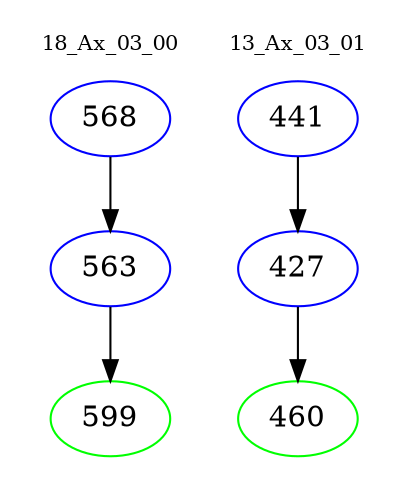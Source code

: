 digraph{
subgraph cluster_0 {
color = white
label = "18_Ax_03_00";
fontsize=10;
T0_568 [label="568", color="blue"]
T0_568 -> T0_563 [color="black"]
T0_563 [label="563", color="blue"]
T0_563 -> T0_599 [color="black"]
T0_599 [label="599", color="green"]
}
subgraph cluster_1 {
color = white
label = "13_Ax_03_01";
fontsize=10;
T1_441 [label="441", color="blue"]
T1_441 -> T1_427 [color="black"]
T1_427 [label="427", color="blue"]
T1_427 -> T1_460 [color="black"]
T1_460 [label="460", color="green"]
}
}
